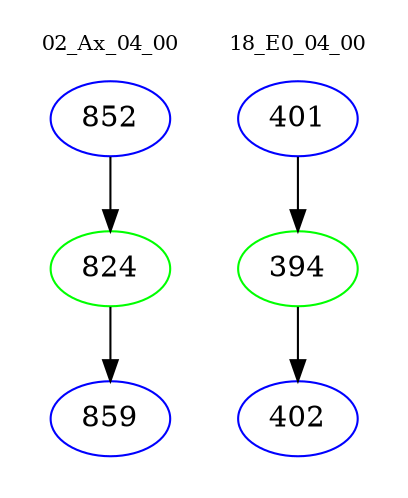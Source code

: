 digraph{
subgraph cluster_0 {
color = white
label = "02_Ax_04_00";
fontsize=10;
T0_852 [label="852", color="blue"]
T0_852 -> T0_824 [color="black"]
T0_824 [label="824", color="green"]
T0_824 -> T0_859 [color="black"]
T0_859 [label="859", color="blue"]
}
subgraph cluster_1 {
color = white
label = "18_E0_04_00";
fontsize=10;
T1_401 [label="401", color="blue"]
T1_401 -> T1_394 [color="black"]
T1_394 [label="394", color="green"]
T1_394 -> T1_402 [color="black"]
T1_402 [label="402", color="blue"]
}
}
